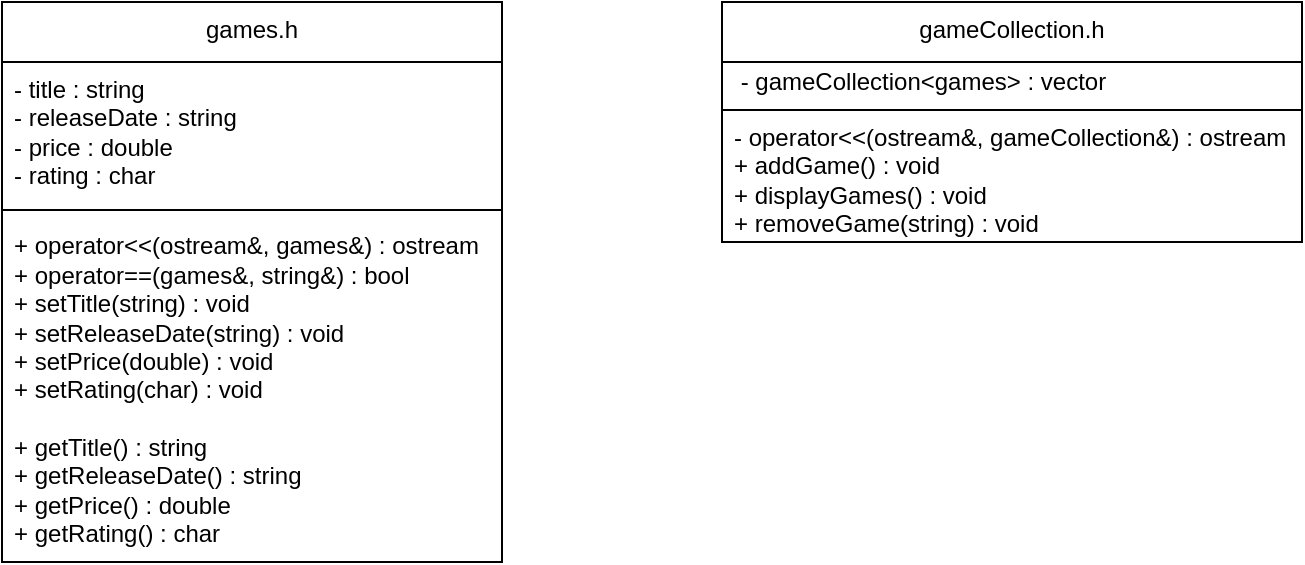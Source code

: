<mxfile version="27.1.6">
  <diagram name="Page-1" id="AO9ToLhwt3iUrPs2mxdO">
    <mxGraphModel dx="946" dy="580" grid="1" gridSize="10" guides="1" tooltips="1" connect="1" arrows="1" fold="1" page="1" pageScale="1" pageWidth="850" pageHeight="1100" math="0" shadow="0">
      <root>
        <mxCell id="0" />
        <mxCell id="1" parent="0" />
        <mxCell id="dNZLmfn_dR03rivUmkf9-10" value="games.h" style="swimlane;fontStyle=0;align=center;verticalAlign=top;childLayout=stackLayout;horizontal=1;startSize=30;horizontalStack=0;resizeParent=1;resizeParentMax=0;resizeLast=0;collapsible=0;marginBottom=0;html=1;whiteSpace=wrap;" vertex="1" parent="1">
          <mxGeometry x="40" y="110" width="250" height="280" as="geometry" />
        </mxCell>
        <mxCell id="dNZLmfn_dR03rivUmkf9-12" value="- title : string&lt;div&gt;- releaseDate : string&lt;/div&gt;&lt;div&gt;- price : double&lt;/div&gt;&lt;div&gt;- rating : char&lt;/div&gt;" style="text;html=1;strokeColor=none;fillColor=none;align=left;verticalAlign=middle;spacingLeft=4;spacingRight=4;overflow=hidden;rotatable=0;points=[[0,0.5],[1,0.5]];portConstraint=eastwest;whiteSpace=wrap;" vertex="1" parent="dNZLmfn_dR03rivUmkf9-10">
          <mxGeometry y="30" width="250" height="70" as="geometry" />
        </mxCell>
        <mxCell id="dNZLmfn_dR03rivUmkf9-15" value="" style="line;strokeWidth=1;fillColor=none;align=left;verticalAlign=middle;spacingTop=-1;spacingLeft=3;spacingRight=3;rotatable=0;labelPosition=right;points=[];portConstraint=eastwest;" vertex="1" parent="dNZLmfn_dR03rivUmkf9-10">
          <mxGeometry y="100" width="250" height="8" as="geometry" />
        </mxCell>
        <mxCell id="dNZLmfn_dR03rivUmkf9-17" value="+ operator&amp;lt;&amp;lt;(ostream&amp;amp;, games&amp;amp;) : ostream&lt;div&gt;+ operator==(games&amp;amp;, string&amp;amp;) : bool&lt;/div&gt;&lt;div&gt;+ setTitle(string) : void&lt;/div&gt;&lt;div&gt;+ setReleaseDate(string) : void&lt;/div&gt;&lt;div&gt;+ setPrice(double) : void&lt;/div&gt;&lt;div&gt;+ setRating(char) : void&lt;/div&gt;&lt;div&gt;&lt;br&gt;&lt;/div&gt;&lt;div&gt;+ getTitle() : string&lt;/div&gt;&lt;div&gt;+ getReleaseDate() : string&lt;/div&gt;&lt;div&gt;+ getPrice() : double&lt;/div&gt;&lt;div&gt;+ getRating() : char&lt;/div&gt;" style="text;html=1;strokeColor=none;fillColor=none;align=left;verticalAlign=middle;spacingLeft=4;spacingRight=4;overflow=hidden;rotatable=0;points=[[0,0.5],[1,0.5]];portConstraint=eastwest;whiteSpace=wrap;" vertex="1" parent="dNZLmfn_dR03rivUmkf9-10">
          <mxGeometry y="108" width="250" height="172" as="geometry" />
        </mxCell>
        <mxCell id="dNZLmfn_dR03rivUmkf9-18" value="gameCollection.h" style="swimlane;fontStyle=0;align=center;verticalAlign=top;childLayout=stackLayout;horizontal=1;startSize=30;horizontalStack=0;resizeParent=1;resizeParentMax=0;resizeLast=0;collapsible=0;marginBottom=0;html=1;whiteSpace=wrap;" vertex="1" parent="1">
          <mxGeometry x="400" y="110" width="290" height="120" as="geometry" />
        </mxCell>
        <mxCell id="dNZLmfn_dR03rivUmkf9-19" value="&amp;nbsp;- gameCollection&amp;lt;games&amp;gt; : vector" style="text;html=1;strokeColor=none;fillColor=none;align=left;verticalAlign=middle;spacingLeft=4;spacingRight=4;overflow=hidden;rotatable=0;points=[[0,0.5],[1,0.5]];portConstraint=eastwest;whiteSpace=wrap;" vertex="1" parent="dNZLmfn_dR03rivUmkf9-18">
          <mxGeometry y="30" width="290" height="20" as="geometry" />
        </mxCell>
        <mxCell id="dNZLmfn_dR03rivUmkf9-20" value="" style="line;strokeWidth=1;fillColor=none;align=left;verticalAlign=middle;spacingTop=-1;spacingLeft=3;spacingRight=3;rotatable=0;labelPosition=right;points=[];portConstraint=eastwest;" vertex="1" parent="dNZLmfn_dR03rivUmkf9-18">
          <mxGeometry y="50" width="290" height="8" as="geometry" />
        </mxCell>
        <mxCell id="dNZLmfn_dR03rivUmkf9-21" value="- operator&amp;lt;&amp;lt;(ostream&amp;amp;, gameCollection&amp;amp;) : ostream&lt;div&gt;+ addGame() : void&lt;/div&gt;&lt;div&gt;+ displayGames() : void&lt;/div&gt;&lt;div&gt;+ removeGame(string) : void&lt;/div&gt;" style="text;html=1;strokeColor=none;fillColor=none;align=left;verticalAlign=middle;spacingLeft=4;spacingRight=4;overflow=hidden;rotatable=0;points=[[0,0.5],[1,0.5]];portConstraint=eastwest;whiteSpace=wrap;" vertex="1" parent="dNZLmfn_dR03rivUmkf9-18">
          <mxGeometry y="58" width="290" height="62" as="geometry" />
        </mxCell>
      </root>
    </mxGraphModel>
  </diagram>
</mxfile>
